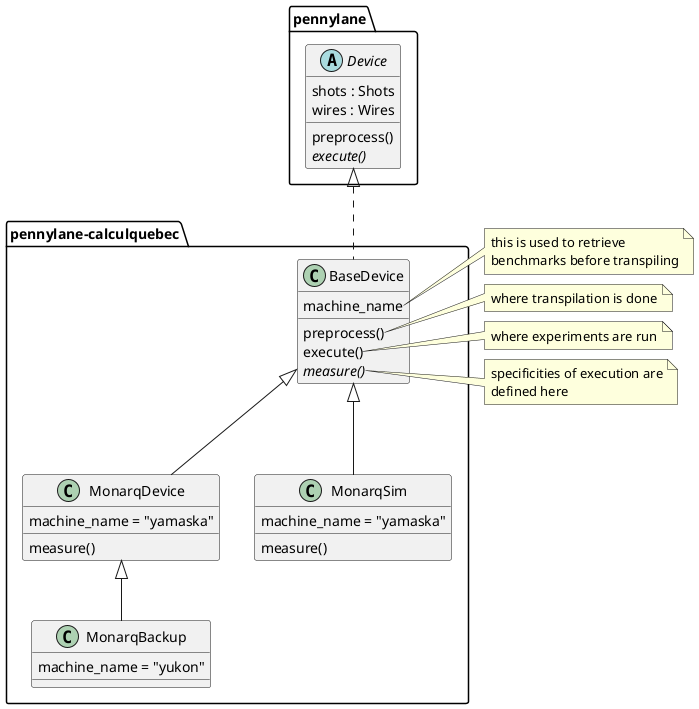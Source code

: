@startuml
'https://plantuml.com/class-diagram
set separator ::

skinparam backgroundColor transparent

abstract class pennylane::Device{
shots : Shots
wires : Wires
preprocess()
{abstract} execute()
}

class pennylane-calculquebec::BaseDevice{
machine_name
preprocess()
execute()
{abstract} measure()
}

note right of BaseDevice::machine_name
this is used to retrieve
benchmarks before transpiling
end note

note right of BaseDevice::preprocess
where transpilation is done
end note

note right of BaseDevice::execute
where experiments are run
end note

note right of BaseDevice::measure
specificities of execution are
defined here
end note

class pennylane-calculquebec::MonarqDevice{
machine_name = "yamaska"
measure()
}

class pennylane-calculquebec::MonarqSim{
machine_name = "yamaska"
measure()
}

class pennylane-calculquebec::MonarqBackup{
machine_name = "yukon"
}

Device <|.. BaseDevice
BaseDevice <|-- MonarqDevice
BaseDevice <|-- MonarqSim
MonarqDevice <|-- MonarqBackup

@enduml